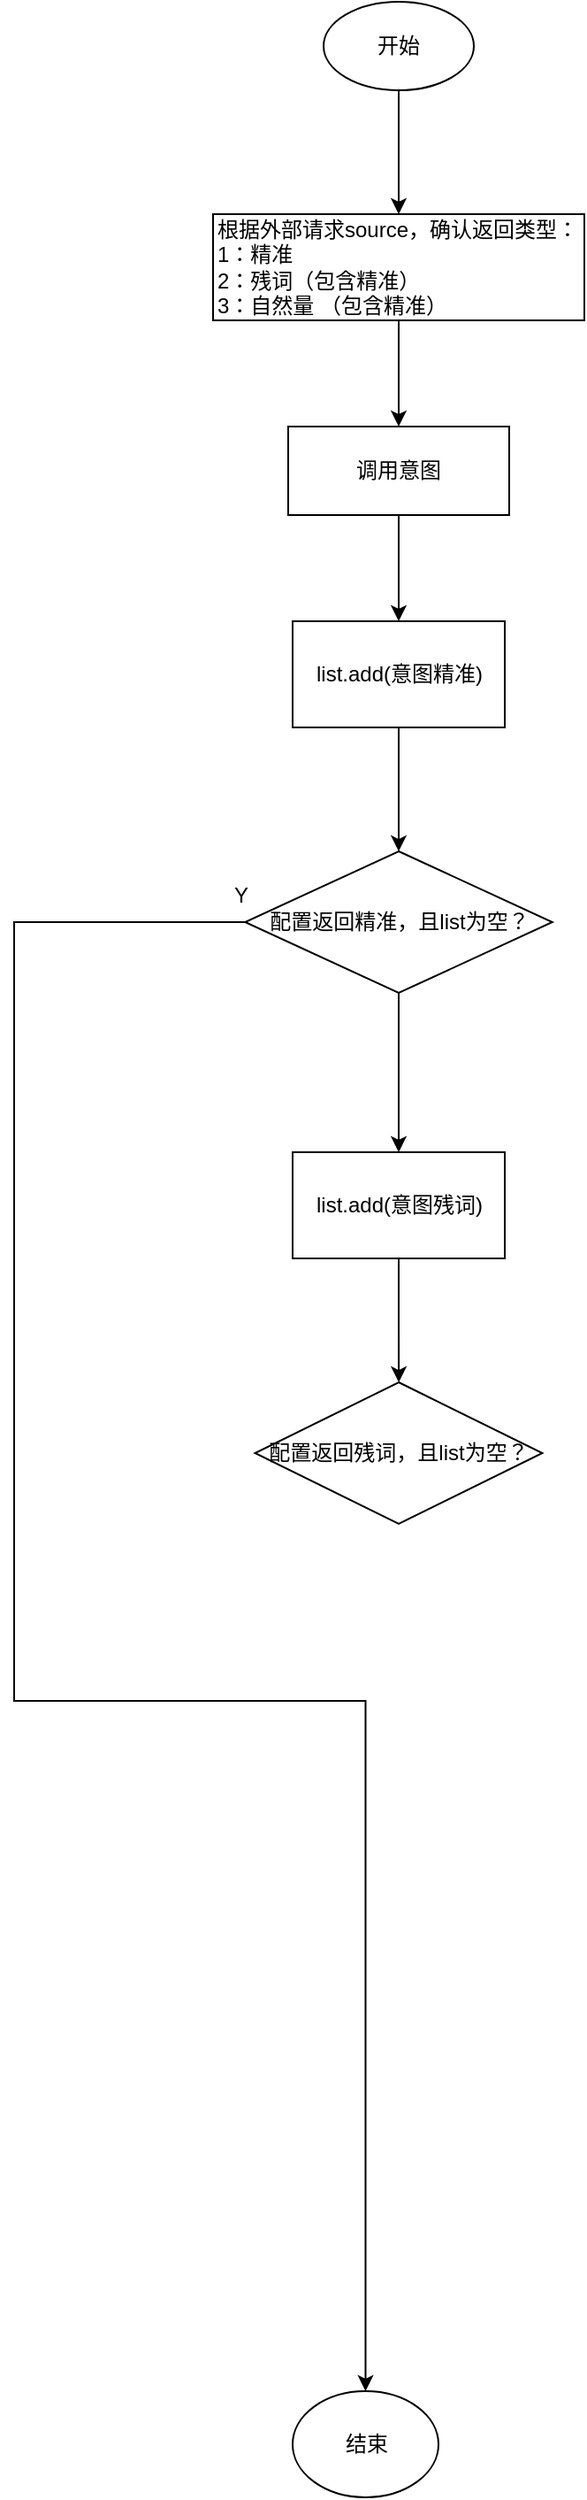 <mxfile version="24.5.3" type="github">
  <diagram name="第 1 页" id="3wBC5aZO0or2MzLLkAB7">
    <mxGraphModel dx="913" dy="1640" grid="1" gridSize="10" guides="1" tooltips="1" connect="1" arrows="1" fold="1" page="1" pageScale="1" pageWidth="827" pageHeight="1169" math="0" shadow="0">
      <root>
        <mxCell id="0" />
        <mxCell id="1" parent="0" />
        <mxCell id="KBHzEdIqT_XmXeJ4vEnn-2" value="" style="edgeStyle=orthogonalEdgeStyle;rounded=0;orthogonalLoop=1;jettySize=auto;html=1;" edge="1" parent="1" source="VWE_R7zerwp3d3oP0rRp-1" target="KBHzEdIqT_XmXeJ4vEnn-1">
          <mxGeometry relative="1" as="geometry" />
        </mxCell>
        <mxCell id="VWE_R7zerwp3d3oP0rRp-1" value="根据外部请求source，确认返回类型：&lt;div&gt;1：精准&lt;br&gt;2：残词（包含精准）&lt;br&gt;3：自然量 （包含精准）&lt;/div&gt;" style="whiteSpace=wrap;html=1;align=left;" parent="1" vertex="1">
          <mxGeometry x="302.5" y="40" width="210" height="60" as="geometry" />
        </mxCell>
        <mxCell id="KBHzEdIqT_XmXeJ4vEnn-13" value="" style="edgeStyle=orthogonalEdgeStyle;rounded=0;orthogonalLoop=1;jettySize=auto;html=1;" edge="1" parent="1" source="KBHzEdIqT_XmXeJ4vEnn-1" target="KBHzEdIqT_XmXeJ4vEnn-12">
          <mxGeometry relative="1" as="geometry" />
        </mxCell>
        <mxCell id="KBHzEdIqT_XmXeJ4vEnn-1" value="调用意图" style="whiteSpace=wrap;html=1;" vertex="1" parent="1">
          <mxGeometry x="345" y="160" width="125" height="50" as="geometry" />
        </mxCell>
        <mxCell id="KBHzEdIqT_XmXeJ4vEnn-19" value="" style="edgeStyle=orthogonalEdgeStyle;rounded=0;orthogonalLoop=1;jettySize=auto;html=1;" edge="1" parent="1" source="KBHzEdIqT_XmXeJ4vEnn-12" target="KBHzEdIqT_XmXeJ4vEnn-18">
          <mxGeometry relative="1" as="geometry" />
        </mxCell>
        <mxCell id="KBHzEdIqT_XmXeJ4vEnn-12" value="list.add(意图精准)" style="whiteSpace=wrap;html=1;" vertex="1" parent="1">
          <mxGeometry x="347.5" y="270" width="120" height="60" as="geometry" />
        </mxCell>
        <mxCell id="KBHzEdIqT_XmXeJ4vEnn-21" value="" style="edgeStyle=orthogonalEdgeStyle;rounded=0;orthogonalLoop=1;jettySize=auto;html=1;" edge="1" parent="1" source="KBHzEdIqT_XmXeJ4vEnn-18" target="KBHzEdIqT_XmXeJ4vEnn-20">
          <mxGeometry relative="1" as="geometry">
            <Array as="points">
              <mxPoint x="190" y="440" />
              <mxPoint x="190" y="880" />
            </Array>
          </mxGeometry>
        </mxCell>
        <mxCell id="KBHzEdIqT_XmXeJ4vEnn-28" value="" style="edgeStyle=orthogonalEdgeStyle;rounded=0;orthogonalLoop=1;jettySize=auto;html=1;" edge="1" parent="1" source="KBHzEdIqT_XmXeJ4vEnn-18" target="KBHzEdIqT_XmXeJ4vEnn-27">
          <mxGeometry relative="1" as="geometry" />
        </mxCell>
        <mxCell id="KBHzEdIqT_XmXeJ4vEnn-18" value="配置返回精准，且list为空？" style="rhombus;whiteSpace=wrap;html=1;" vertex="1" parent="1">
          <mxGeometry x="320.63" y="400" width="173.75" height="80" as="geometry" />
        </mxCell>
        <mxCell id="KBHzEdIqT_XmXeJ4vEnn-20" value="结束" style="ellipse;whiteSpace=wrap;html=1;" vertex="1" parent="1">
          <mxGeometry x="347.5" y="1270" width="82.5" height="60" as="geometry" />
        </mxCell>
        <mxCell id="KBHzEdIqT_XmXeJ4vEnn-23" style="edgeStyle=orthogonalEdgeStyle;rounded=0;orthogonalLoop=1;jettySize=auto;html=1;entryX=0.5;entryY=0;entryDx=0;entryDy=0;" edge="1" parent="1" source="KBHzEdIqT_XmXeJ4vEnn-22" target="VWE_R7zerwp3d3oP0rRp-1">
          <mxGeometry relative="1" as="geometry" />
        </mxCell>
        <mxCell id="KBHzEdIqT_XmXeJ4vEnn-22" value="开始" style="ellipse;whiteSpace=wrap;html=1;" vertex="1" parent="1">
          <mxGeometry x="365.01" y="-80" width="85" height="50" as="geometry" />
        </mxCell>
        <mxCell id="KBHzEdIqT_XmXeJ4vEnn-24" value="Y" style="text;html=1;align=center;verticalAlign=middle;resizable=0;points=[];autosize=1;strokeColor=none;fillColor=none;" vertex="1" parent="1">
          <mxGeometry x="302.5" y="410" width="30" height="30" as="geometry" />
        </mxCell>
        <mxCell id="KBHzEdIqT_XmXeJ4vEnn-30" value="" style="edgeStyle=orthogonalEdgeStyle;rounded=0;orthogonalLoop=1;jettySize=auto;html=1;" edge="1" parent="1" source="KBHzEdIqT_XmXeJ4vEnn-27" target="KBHzEdIqT_XmXeJ4vEnn-29">
          <mxGeometry relative="1" as="geometry" />
        </mxCell>
        <mxCell id="KBHzEdIqT_XmXeJ4vEnn-27" value="list.add(意图残词)" style="whiteSpace=wrap;html=1;" vertex="1" parent="1">
          <mxGeometry x="347.505" y="570" width="120" height="60" as="geometry" />
        </mxCell>
        <mxCell id="KBHzEdIqT_XmXeJ4vEnn-29" value="配置返回残词，且list为空？" style="rhombus;whiteSpace=wrap;html=1;" vertex="1" parent="1">
          <mxGeometry x="326.26" y="700" width="162.5" height="80" as="geometry" />
        </mxCell>
      </root>
    </mxGraphModel>
  </diagram>
</mxfile>

